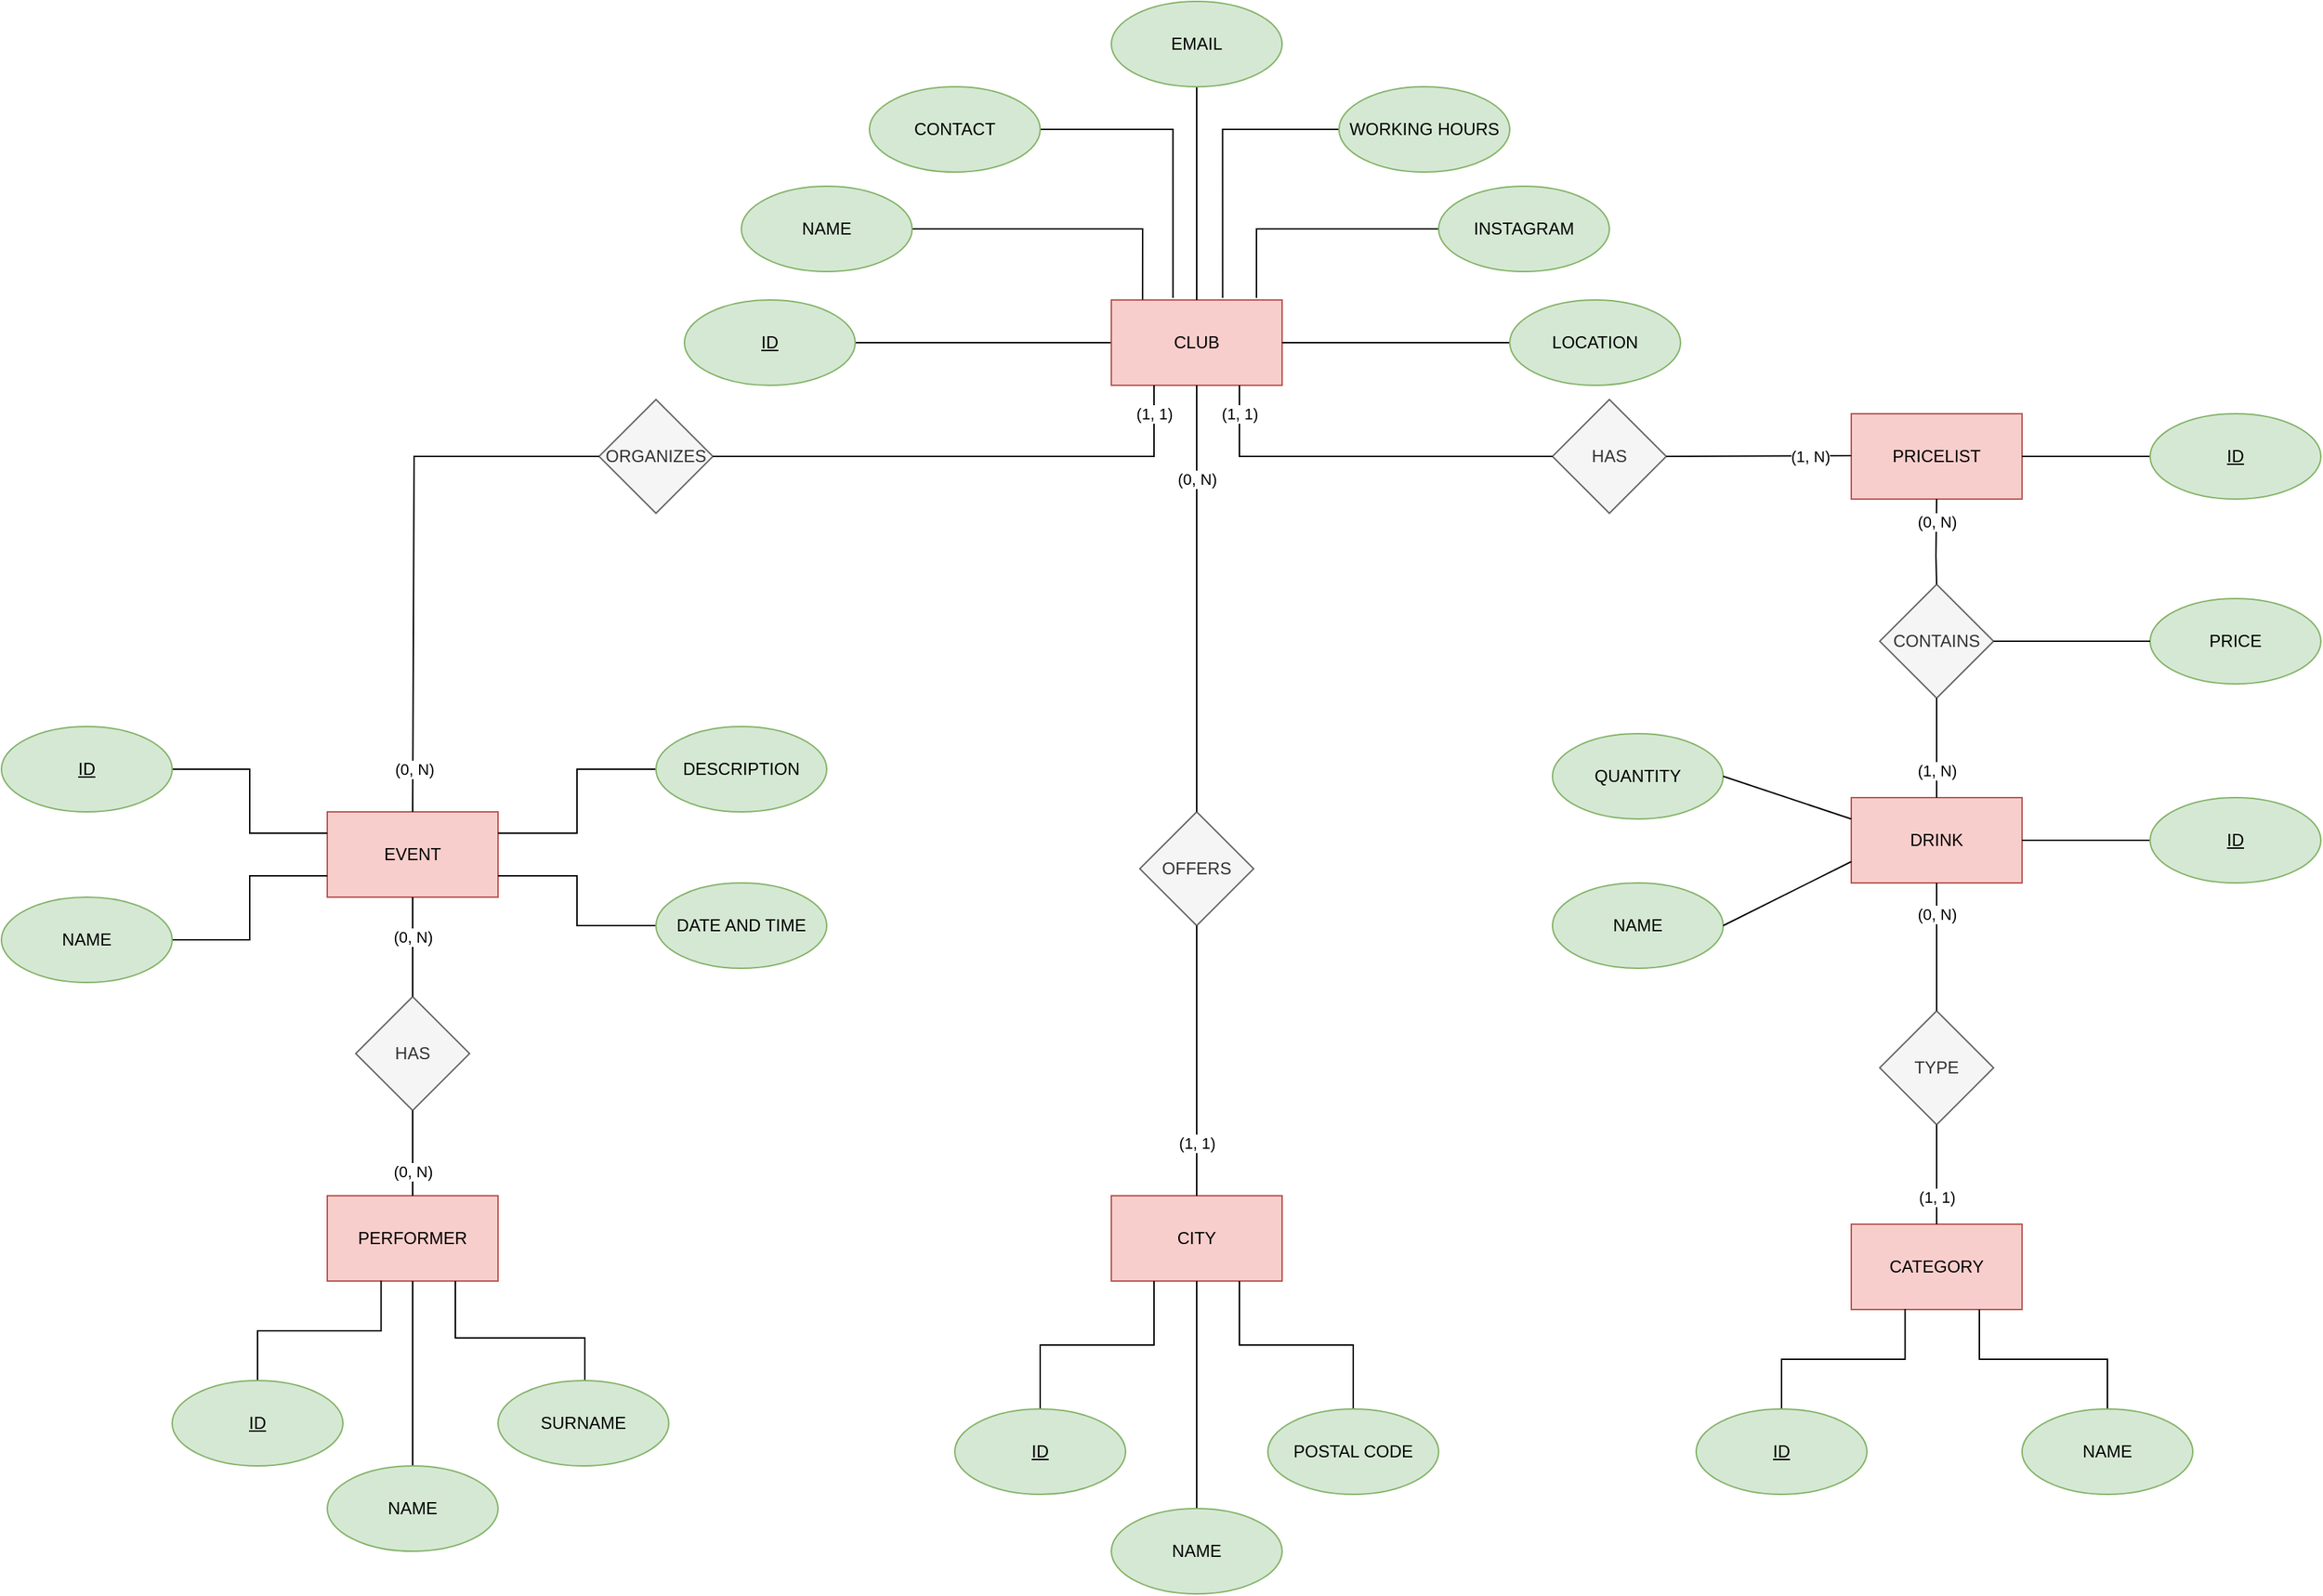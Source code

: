 <mxfile version="18.1.3" type="device"><diagram id="TFZrfSFEtzZSUkjYaryk" name="Page-2"><mxGraphModel dx="3529" dy="1405" grid="1" gridSize="10" guides="1" tooltips="1" connect="1" arrows="1" fold="1" page="1" pageScale="1" pageWidth="827" pageHeight="1169" math="0" shadow="0"><root><mxCell id="wjqZjNH-NpAE3BoInz0Q-0"/><mxCell id="wjqZjNH-NpAE3BoInz0Q-1" parent="wjqZjNH-NpAE3BoInz0Q-0"/><mxCell id="Mx-BfsIi_uZU-xRr9cZ9-2" value="" style="edgeStyle=orthogonalEdgeStyle;rounded=0;orthogonalLoop=1;jettySize=auto;html=1;endArrow=none;endFill=0;entryX=0;entryY=0.5;entryDx=0;entryDy=0;" parent="wjqZjNH-NpAE3BoInz0Q-1" source="pXuT4NApcbPFp2GZSq1p-11" target="z1n1XaBADP9Pl6KTv12y-0" edge="1"><mxGeometry relative="1" as="geometry"/></mxCell><mxCell id="pXuT4NApcbPFp2GZSq1p-11" value="&lt;u&gt;ID&lt;/u&gt;" style="ellipse;whiteSpace=wrap;html=1;fillColor=#d5e8d4;strokeColor=#82b366;" parent="wjqZjNH-NpAE3BoInz0Q-1" vertex="1"><mxGeometry x="460" y="250" width="120" height="60" as="geometry"/></mxCell><mxCell id="z1n1XaBADP9Pl6KTv12y-0" value="CLUB" style="rounded=0;whiteSpace=wrap;html=1;fillColor=#f8cecc;strokeColor=#b85450;" vertex="1" parent="wjqZjNH-NpAE3BoInz0Q-1"><mxGeometry x="760" y="250" width="120" height="60" as="geometry"/></mxCell><mxCell id="z1n1XaBADP9Pl6KTv12y-1" value="" style="edgeStyle=orthogonalEdgeStyle;rounded=0;orthogonalLoop=1;jettySize=auto;html=1;endArrow=none;endFill=0;entryX=0.183;entryY=-0.004;entryDx=0;entryDy=0;entryPerimeter=0;" edge="1" parent="wjqZjNH-NpAE3BoInz0Q-1" source="z1n1XaBADP9Pl6KTv12y-2" target="z1n1XaBADP9Pl6KTv12y-0"><mxGeometry relative="1" as="geometry"><mxPoint x="830" y="110" as="targetPoint"/></mxGeometry></mxCell><mxCell id="z1n1XaBADP9Pl6KTv12y-2" value="NAME" style="ellipse;whiteSpace=wrap;html=1;fillColor=#d5e8d4;strokeColor=#82b366;" vertex="1" parent="wjqZjNH-NpAE3BoInz0Q-1"><mxGeometry x="500" y="170" width="120" height="60" as="geometry"/></mxCell><mxCell id="z1n1XaBADP9Pl6KTv12y-3" value="" style="edgeStyle=orthogonalEdgeStyle;rounded=0;orthogonalLoop=1;jettySize=auto;html=1;endArrow=none;endFill=0;entryX=0.652;entryY=-0.025;entryDx=0;entryDy=0;entryPerimeter=0;" edge="1" parent="wjqZjNH-NpAE3BoInz0Q-1" source="z1n1XaBADP9Pl6KTv12y-4" target="z1n1XaBADP9Pl6KTv12y-0"><mxGeometry relative="1" as="geometry"><mxPoint x="850" y="170" as="targetPoint"/></mxGeometry></mxCell><mxCell id="z1n1XaBADP9Pl6KTv12y-4" value="WORKING HOURS" style="ellipse;whiteSpace=wrap;html=1;fillColor=#d5e8d4;strokeColor=#82b366;" vertex="1" parent="wjqZjNH-NpAE3BoInz0Q-1"><mxGeometry x="920" y="100" width="120" height="60" as="geometry"/></mxCell><mxCell id="z1n1XaBADP9Pl6KTv12y-5" value="" style="edgeStyle=orthogonalEdgeStyle;rounded=0;orthogonalLoop=1;jettySize=auto;html=1;endArrow=none;endFill=0;entryX=1;entryY=0.5;entryDx=0;entryDy=0;" edge="1" parent="wjqZjNH-NpAE3BoInz0Q-1" source="z1n1XaBADP9Pl6KTv12y-6" target="z1n1XaBADP9Pl6KTv12y-0"><mxGeometry relative="1" as="geometry"><mxPoint x="950" y="270" as="targetPoint"/></mxGeometry></mxCell><mxCell id="z1n1XaBADP9Pl6KTv12y-6" value="LOCATION" style="ellipse;whiteSpace=wrap;html=1;fillColor=#d5e8d4;strokeColor=#82b366;" vertex="1" parent="wjqZjNH-NpAE3BoInz0Q-1"><mxGeometry x="1040" y="250" width="120" height="60" as="geometry"/></mxCell><mxCell id="z1n1XaBADP9Pl6KTv12y-7" value="" style="edgeStyle=orthogonalEdgeStyle;rounded=0;orthogonalLoop=1;jettySize=auto;html=1;endArrow=none;endFill=0;entryX=0.361;entryY=-0.025;entryDx=0;entryDy=0;entryPerimeter=0;" edge="1" parent="wjqZjNH-NpAE3BoInz0Q-1" source="z1n1XaBADP9Pl6KTv12y-8" target="z1n1XaBADP9Pl6KTv12y-0"><mxGeometry relative="1" as="geometry"><mxPoint x="630" y="100" as="targetPoint"/></mxGeometry></mxCell><mxCell id="z1n1XaBADP9Pl6KTv12y-8" value="CONTACT" style="ellipse;whiteSpace=wrap;html=1;fillColor=#d5e8d4;strokeColor=#82b366;" vertex="1" parent="wjqZjNH-NpAE3BoInz0Q-1"><mxGeometry x="590" y="100" width="120" height="60" as="geometry"/></mxCell><mxCell id="z1n1XaBADP9Pl6KTv12y-9" value="" style="edgeStyle=orthogonalEdgeStyle;rounded=0;orthogonalLoop=1;jettySize=auto;html=1;endArrow=none;endFill=0;entryX=0.5;entryY=0;entryDx=0;entryDy=0;" edge="1" parent="wjqZjNH-NpAE3BoInz0Q-1" source="z1n1XaBADP9Pl6KTv12y-10" target="z1n1XaBADP9Pl6KTv12y-0"><mxGeometry relative="1" as="geometry"><mxPoint x="745" y="150" as="targetPoint"/></mxGeometry></mxCell><mxCell id="z1n1XaBADP9Pl6KTv12y-10" value="EMAIL" style="ellipse;whiteSpace=wrap;html=1;fillColor=#d5e8d4;strokeColor=#82b366;" vertex="1" parent="wjqZjNH-NpAE3BoInz0Q-1"><mxGeometry x="760" y="40" width="120" height="60" as="geometry"/></mxCell><mxCell id="z1n1XaBADP9Pl6KTv12y-11" value="" style="edgeStyle=orthogonalEdgeStyle;rounded=0;orthogonalLoop=1;jettySize=auto;html=1;endArrow=none;endFill=0;entryX=0.85;entryY=-0.025;entryDx=0;entryDy=0;entryPerimeter=0;" edge="1" parent="wjqZjNH-NpAE3BoInz0Q-1" source="z1n1XaBADP9Pl6KTv12y-12" target="z1n1XaBADP9Pl6KTv12y-0"><mxGeometry relative="1" as="geometry"><mxPoint x="940" y="130" as="targetPoint"/></mxGeometry></mxCell><mxCell id="z1n1XaBADP9Pl6KTv12y-12" value="INSTAGRAM" style="ellipse;whiteSpace=wrap;html=1;fillColor=#d5e8d4;strokeColor=#82b366;" vertex="1" parent="wjqZjNH-NpAE3BoInz0Q-1"><mxGeometry x="990" y="170" width="120" height="60" as="geometry"/></mxCell><mxCell id="z1n1XaBADP9Pl6KTv12y-13" value="OFFERS" style="rhombus;whiteSpace=wrap;html=1;fillColor=#f5f5f5;fontColor=#333333;strokeColor=#666666;" vertex="1" parent="wjqZjNH-NpAE3BoInz0Q-1"><mxGeometry x="780" y="610" width="80" height="80" as="geometry"/></mxCell><mxCell id="z1n1XaBADP9Pl6KTv12y-14" value="" style="endArrow=none;html=1;rounded=0;exitX=0.5;exitY=1;exitDx=0;exitDy=0;entryX=0.5;entryY=0;entryDx=0;entryDy=0;" edge="1" parent="wjqZjNH-NpAE3BoInz0Q-1" source="z1n1XaBADP9Pl6KTv12y-0" target="z1n1XaBADP9Pl6KTv12y-13"><mxGeometry width="50" height="50" relative="1" as="geometry"><mxPoint x="819.5" y="590" as="sourcePoint"/><mxPoint x="819.5" y="720" as="targetPoint"/></mxGeometry></mxCell><mxCell id="z1n1XaBADP9Pl6KTv12y-15" value="(0, N)" style="edgeLabel;html=1;align=center;verticalAlign=middle;resizable=0;points=[];" vertex="1" connectable="0" parent="z1n1XaBADP9Pl6KTv12y-14"><mxGeometry x="-0.585" y="3" relative="1" as="geometry"><mxPoint x="-3" y="3" as="offset"/></mxGeometry></mxCell><mxCell id="z1n1XaBADP9Pl6KTv12y-17" value="CITY" style="rounded=0;whiteSpace=wrap;html=1;fillColor=#f8cecc;strokeColor=#b85450;" vertex="1" parent="wjqZjNH-NpAE3BoInz0Q-1"><mxGeometry x="760" y="880" width="120" height="60" as="geometry"/></mxCell><mxCell id="z1n1XaBADP9Pl6KTv12y-21" value="" style="edgeStyle=orthogonalEdgeStyle;rounded=0;orthogonalLoop=1;jettySize=auto;html=1;endArrow=none;endFill=0;entryX=0.25;entryY=1;entryDx=0;entryDy=0;" edge="1" parent="wjqZjNH-NpAE3BoInz0Q-1" source="z1n1XaBADP9Pl6KTv12y-22" target="z1n1XaBADP9Pl6KTv12y-17"><mxGeometry relative="1" as="geometry"><mxPoint x="850" y="1060" as="targetPoint"/></mxGeometry></mxCell><mxCell id="z1n1XaBADP9Pl6KTv12y-22" value="&lt;u&gt;ID&lt;/u&gt;" style="ellipse;whiteSpace=wrap;html=1;fillColor=#d5e8d4;strokeColor=#82b366;" vertex="1" parent="wjqZjNH-NpAE3BoInz0Q-1"><mxGeometry x="650" y="1030" width="120" height="60" as="geometry"/></mxCell><mxCell id="z1n1XaBADP9Pl6KTv12y-23" value="" style="edgeStyle=orthogonalEdgeStyle;rounded=0;orthogonalLoop=1;jettySize=auto;html=1;endArrow=none;endFill=0;" edge="1" parent="wjqZjNH-NpAE3BoInz0Q-1" source="z1n1XaBADP9Pl6KTv12y-24"><mxGeometry relative="1" as="geometry"><mxPoint x="820" y="940" as="targetPoint"/></mxGeometry></mxCell><mxCell id="z1n1XaBADP9Pl6KTv12y-24" value="NAME" style="ellipse;whiteSpace=wrap;html=1;fillColor=#d5e8d4;strokeColor=#82b366;" vertex="1" parent="wjqZjNH-NpAE3BoInz0Q-1"><mxGeometry x="760" y="1100" width="120" height="60" as="geometry"/></mxCell><mxCell id="z1n1XaBADP9Pl6KTv12y-26" value="" style="edgeStyle=orthogonalEdgeStyle;rounded=0;orthogonalLoop=1;jettySize=auto;html=1;endArrow=none;endFill=0;entryX=0.75;entryY=1;entryDx=0;entryDy=0;" edge="1" parent="wjqZjNH-NpAE3BoInz0Q-1" source="z1n1XaBADP9Pl6KTv12y-27" target="z1n1XaBADP9Pl6KTv12y-17"><mxGeometry relative="1" as="geometry"><mxPoint x="980" y="870" as="targetPoint"/></mxGeometry></mxCell><mxCell id="z1n1XaBADP9Pl6KTv12y-27" value="POSTAL CODE" style="ellipse;whiteSpace=wrap;html=1;fillColor=#d5e8d4;strokeColor=#82b366;" vertex="1" parent="wjqZjNH-NpAE3BoInz0Q-1"><mxGeometry x="870" y="1030" width="120" height="60" as="geometry"/></mxCell><mxCell id="z1n1XaBADP9Pl6KTv12y-28" value="CATEGORY" style="rounded=0;whiteSpace=wrap;html=1;fillColor=#f8cecc;strokeColor=#b85450;" vertex="1" parent="wjqZjNH-NpAE3BoInz0Q-1"><mxGeometry x="1280" y="900" width="120" height="60" as="geometry"/></mxCell><mxCell id="z1n1XaBADP9Pl6KTv12y-29" value="" style="edgeStyle=orthogonalEdgeStyle;rounded=0;orthogonalLoop=1;jettySize=auto;html=1;endArrow=none;endFill=0;entryX=0.315;entryY=0.996;entryDx=0;entryDy=0;entryPerimeter=0;" edge="1" parent="wjqZjNH-NpAE3BoInz0Q-1" source="z1n1XaBADP9Pl6KTv12y-30" target="z1n1XaBADP9Pl6KTv12y-28"><mxGeometry relative="1" as="geometry"><mxPoint x="1311" y="940" as="targetPoint"/></mxGeometry></mxCell><mxCell id="z1n1XaBADP9Pl6KTv12y-30" value="&lt;u&gt;ID&lt;/u&gt;" style="ellipse;whiteSpace=wrap;html=1;fillColor=#d5e8d4;strokeColor=#82b366;" vertex="1" parent="wjqZjNH-NpAE3BoInz0Q-1"><mxGeometry x="1171" y="1030" width="120" height="60" as="geometry"/></mxCell><mxCell id="z1n1XaBADP9Pl6KTv12y-31" value="" style="edgeStyle=orthogonalEdgeStyle;rounded=0;orthogonalLoop=1;jettySize=auto;html=1;endArrow=none;endFill=0;entryX=0.75;entryY=1;entryDx=0;entryDy=0;" edge="1" parent="wjqZjNH-NpAE3BoInz0Q-1" source="z1n1XaBADP9Pl6KTv12y-32" target="z1n1XaBADP9Pl6KTv12y-28"><mxGeometry relative="1" as="geometry"><mxPoint x="1360" y="940" as="targetPoint"/></mxGeometry></mxCell><mxCell id="z1n1XaBADP9Pl6KTv12y-32" value="NAME" style="ellipse;whiteSpace=wrap;html=1;fillColor=#d5e8d4;strokeColor=#82b366;" vertex="1" parent="wjqZjNH-NpAE3BoInz0Q-1"><mxGeometry x="1400" y="1030" width="120" height="60" as="geometry"/></mxCell><mxCell id="z1n1XaBADP9Pl6KTv12y-33" value="DRINK" style="rounded=0;whiteSpace=wrap;html=1;fillColor=#f8cecc;strokeColor=#b85450;" vertex="1" parent="wjqZjNH-NpAE3BoInz0Q-1"><mxGeometry x="1280" y="600" width="120" height="60" as="geometry"/></mxCell><mxCell id="z1n1XaBADP9Pl6KTv12y-34" value="TYPE" style="rhombus;whiteSpace=wrap;html=1;fillColor=#f5f5f5;fontColor=#333333;strokeColor=#666666;" vertex="1" parent="wjqZjNH-NpAE3BoInz0Q-1"><mxGeometry x="1300" y="750" width="80" height="80" as="geometry"/></mxCell><mxCell id="z1n1XaBADP9Pl6KTv12y-35" value="" style="endArrow=none;html=1;rounded=0;entryX=0.5;entryY=0;entryDx=0;entryDy=0;exitX=0.5;exitY=1;exitDx=0;exitDy=0;" edge="1" parent="wjqZjNH-NpAE3BoInz0Q-1" target="z1n1XaBADP9Pl6KTv12y-34" source="z1n1XaBADP9Pl6KTv12y-33"><mxGeometry width="50" height="50" relative="1" as="geometry"><mxPoint x="1340" y="620" as="sourcePoint"/><mxPoint x="1339.5" y="750" as="targetPoint"/></mxGeometry></mxCell><mxCell id="z1n1XaBADP9Pl6KTv12y-36" value="(0, N)" style="edgeLabel;html=1;align=center;verticalAlign=middle;resizable=0;points=[];" vertex="1" connectable="0" parent="z1n1XaBADP9Pl6KTv12y-35"><mxGeometry x="-0.585" y="3" relative="1" as="geometry"><mxPoint x="-3" y="3" as="offset"/></mxGeometry></mxCell><mxCell id="z1n1XaBADP9Pl6KTv12y-39" value="" style="edgeStyle=orthogonalEdgeStyle;rounded=0;orthogonalLoop=1;jettySize=auto;html=1;endArrow=none;endFill=0;entryX=1;entryY=0.5;entryDx=0;entryDy=0;" edge="1" parent="wjqZjNH-NpAE3BoInz0Q-1" source="z1n1XaBADP9Pl6KTv12y-40" target="z1n1XaBADP9Pl6KTv12y-33"><mxGeometry relative="1" as="geometry"><mxPoint x="1606.8" y="630.0" as="targetPoint"/></mxGeometry></mxCell><mxCell id="z1n1XaBADP9Pl6KTv12y-40" value="&lt;u&gt;ID&lt;/u&gt;" style="ellipse;whiteSpace=wrap;html=1;fillColor=#d5e8d4;strokeColor=#82b366;" vertex="1" parent="wjqZjNH-NpAE3BoInz0Q-1"><mxGeometry x="1490" y="600" width="120" height="60" as="geometry"/></mxCell><mxCell id="z1n1XaBADP9Pl6KTv12y-41" value="QUANTITY" style="ellipse;whiteSpace=wrap;html=1;fillColor=#d5e8d4;strokeColor=#82b366;" vertex="1" parent="wjqZjNH-NpAE3BoInz0Q-1"><mxGeometry x="1070" y="555" width="120" height="60" as="geometry"/></mxCell><mxCell id="z1n1XaBADP9Pl6KTv12y-42" value="" style="endArrow=none;html=1;rounded=0;entryX=0;entryY=0.25;entryDx=0;entryDy=0;exitX=1;exitY=0.5;exitDx=0;exitDy=0;" edge="1" parent="wjqZjNH-NpAE3BoInz0Q-1" source="z1n1XaBADP9Pl6KTv12y-41" target="z1n1XaBADP9Pl6KTv12y-33"><mxGeometry width="50" height="50" relative="1" as="geometry"><mxPoint x="1156" y="630" as="sourcePoint"/><mxPoint x="1040" y="540" as="targetPoint"/><Array as="points"/></mxGeometry></mxCell><mxCell id="z1n1XaBADP9Pl6KTv12y-45" value="PRICELIST" style="rounded=0;whiteSpace=wrap;html=1;fillColor=#f8cecc;strokeColor=#b85450;" vertex="1" parent="wjqZjNH-NpAE3BoInz0Q-1"><mxGeometry x="1280" y="330" width="120" height="60" as="geometry"/></mxCell><mxCell id="z1n1XaBADP9Pl6KTv12y-46" value="" style="edgeStyle=orthogonalEdgeStyle;rounded=0;orthogonalLoop=1;jettySize=auto;html=1;endArrow=none;endFill=0;entryX=1;entryY=0.5;entryDx=0;entryDy=0;" edge="1" parent="wjqZjNH-NpAE3BoInz0Q-1" source="z1n1XaBADP9Pl6KTv12y-47"><mxGeometry relative="1" as="geometry"><mxPoint x="1400" y="360" as="targetPoint"/></mxGeometry></mxCell><mxCell id="z1n1XaBADP9Pl6KTv12y-47" value="&lt;u&gt;ID&lt;/u&gt;" style="ellipse;whiteSpace=wrap;html=1;fillColor=#d5e8d4;strokeColor=#82b366;" vertex="1" parent="wjqZjNH-NpAE3BoInz0Q-1"><mxGeometry x="1490" y="330" width="120" height="60" as="geometry"/></mxCell><mxCell id="z1n1XaBADP9Pl6KTv12y-48" value="CONTAINS" style="rhombus;whiteSpace=wrap;html=1;fillColor=#f5f5f5;fontColor=#333333;strokeColor=#666666;" vertex="1" parent="wjqZjNH-NpAE3BoInz0Q-1"><mxGeometry x="1300" y="450" width="80" height="80" as="geometry"/></mxCell><mxCell id="z1n1XaBADP9Pl6KTv12y-49" value="" style="endArrow=none;html=1;rounded=0;entryX=0.5;entryY=0;entryDx=0;entryDy=0;exitX=0.5;exitY=1;exitDx=0;exitDy=0;" edge="1" parent="wjqZjNH-NpAE3BoInz0Q-1" source="z1n1XaBADP9Pl6KTv12y-45" target="z1n1XaBADP9Pl6KTv12y-48"><mxGeometry width="50" height="50" relative="1" as="geometry"><mxPoint x="1340" y="390" as="sourcePoint"/><mxPoint x="1339.5" y="460" as="targetPoint"/><Array as="points"><mxPoint x="1339.5" y="430"/></Array></mxGeometry></mxCell><mxCell id="z1n1XaBADP9Pl6KTv12y-50" value="(0, N)" style="edgeLabel;html=1;align=center;verticalAlign=middle;resizable=0;points=[];" vertex="1" connectable="0" parent="z1n1XaBADP9Pl6KTv12y-49"><mxGeometry x="-0.585" y="3" relative="1" as="geometry"><mxPoint x="-3" y="3" as="offset"/></mxGeometry></mxCell><mxCell id="z1n1XaBADP9Pl6KTv12y-62" value="" style="endArrow=none;html=1;rounded=0;entryX=0.5;entryY=0;entryDx=0;entryDy=0;exitX=0.5;exitY=1;exitDx=0;exitDy=0;" edge="1" parent="wjqZjNH-NpAE3BoInz0Q-1" source="z1n1XaBADP9Pl6KTv12y-13" target="z1n1XaBADP9Pl6KTv12y-17"><mxGeometry width="50" height="50" relative="1" as="geometry"><mxPoint x="709.5" y="800" as="sourcePoint"/><mxPoint x="709.5" y="920" as="targetPoint"/></mxGeometry></mxCell><mxCell id="z1n1XaBADP9Pl6KTv12y-63" value="(1, 1)" style="edgeLabel;html=1;align=center;verticalAlign=middle;resizable=0;points=[];" vertex="1" connectable="0" parent="z1n1XaBADP9Pl6KTv12y-62"><mxGeometry x="0.467" y="-3" relative="1" as="geometry"><mxPoint x="3" y="13" as="offset"/></mxGeometry></mxCell><mxCell id="z1n1XaBADP9Pl6KTv12y-64" value="" style="endArrow=none;html=1;rounded=0;entryX=0.5;entryY=0;entryDx=0;entryDy=0;exitX=0.5;exitY=1;exitDx=0;exitDy=0;" edge="1" parent="wjqZjNH-NpAE3BoInz0Q-1" source="z1n1XaBADP9Pl6KTv12y-34" target="z1n1XaBADP9Pl6KTv12y-28"><mxGeometry width="50" height="50" relative="1" as="geometry"><mxPoint x="1339.5" y="830" as="sourcePoint"/><mxPoint x="1340" y="900" as="targetPoint"/></mxGeometry></mxCell><mxCell id="z1n1XaBADP9Pl6KTv12y-65" value="(1, 1)" style="edgeLabel;html=1;align=center;verticalAlign=middle;resizable=0;points=[];" vertex="1" connectable="0" parent="z1n1XaBADP9Pl6KTv12y-64"><mxGeometry x="0.467" y="-3" relative="1" as="geometry"><mxPoint x="3" y="-1" as="offset"/></mxGeometry></mxCell><mxCell id="z1n1XaBADP9Pl6KTv12y-66" value="" style="endArrow=none;html=1;rounded=0;entryX=0.5;entryY=0;entryDx=0;entryDy=0;exitX=0.5;exitY=1;exitDx=0;exitDy=0;" edge="1" parent="wjqZjNH-NpAE3BoInz0Q-1" source="z1n1XaBADP9Pl6KTv12y-48" target="z1n1XaBADP9Pl6KTv12y-33"><mxGeometry width="50" height="50" relative="1" as="geometry"><mxPoint x="1430" y="480" as="sourcePoint"/><mxPoint x="1430" y="600" as="targetPoint"/></mxGeometry></mxCell><mxCell id="z1n1XaBADP9Pl6KTv12y-67" value="(1, N)" style="edgeLabel;html=1;align=center;verticalAlign=middle;resizable=0;points=[];" vertex="1" connectable="0" parent="z1n1XaBADP9Pl6KTv12y-66"><mxGeometry x="0.467" y="-3" relative="1" as="geometry"><mxPoint x="3" y="-1" as="offset"/></mxGeometry></mxCell><mxCell id="z1n1XaBADP9Pl6KTv12y-68" value="PRICE" style="ellipse;whiteSpace=wrap;html=1;fillColor=#d5e8d4;strokeColor=#82b366;" vertex="1" parent="wjqZjNH-NpAE3BoInz0Q-1"><mxGeometry x="1490" y="460" width="120" height="60" as="geometry"/></mxCell><mxCell id="z1n1XaBADP9Pl6KTv12y-69" value="" style="endArrow=none;html=1;rounded=0;entryX=1;entryY=0.5;entryDx=0;entryDy=0;exitX=0;exitY=0.5;exitDx=0;exitDy=0;" edge="1" parent="wjqZjNH-NpAE3BoInz0Q-1" source="z1n1XaBADP9Pl6KTv12y-68" target="z1n1XaBADP9Pl6KTv12y-48"><mxGeometry width="50" height="50" relative="1" as="geometry"><mxPoint x="1500" y="490" as="sourcePoint"/><mxPoint x="1380" y="480" as="targetPoint"/><Array as="points"/></mxGeometry></mxCell><mxCell id="z1n1XaBADP9Pl6KTv12y-70" value="HAS" style="rhombus;whiteSpace=wrap;html=1;fillColor=#f5f5f5;fontColor=#333333;strokeColor=#666666;" vertex="1" parent="wjqZjNH-NpAE3BoInz0Q-1"><mxGeometry x="1070" y="320" width="80" height="80" as="geometry"/></mxCell><mxCell id="z1n1XaBADP9Pl6KTv12y-73" value="" style="endArrow=none;html=1;rounded=0;entryX=0;entryY=0.5;entryDx=0;entryDy=0;exitX=1;exitY=0.5;exitDx=0;exitDy=0;" edge="1" parent="wjqZjNH-NpAE3BoInz0Q-1" source="z1n1XaBADP9Pl6KTv12y-70"><mxGeometry width="50" height="50" relative="1" as="geometry"><mxPoint x="1110" y="359.5" as="sourcePoint"/><mxPoint x="1280" y="359.5" as="targetPoint"/></mxGeometry></mxCell><mxCell id="z1n1XaBADP9Pl6KTv12y-74" value="(1, N)" style="edgeLabel;html=1;align=center;verticalAlign=middle;resizable=0;points=[];" vertex="1" connectable="0" parent="z1n1XaBADP9Pl6KTv12y-73"><mxGeometry x="0.467" y="-3" relative="1" as="geometry"><mxPoint x="5" y="-3" as="offset"/></mxGeometry></mxCell><mxCell id="z1n1XaBADP9Pl6KTv12y-79" value="" style="endArrow=none;html=1;rounded=0;entryX=0;entryY=0.5;entryDx=0;entryDy=0;exitX=0.75;exitY=1;exitDx=0;exitDy=0;" edge="1" parent="wjqZjNH-NpAE3BoInz0Q-1" source="z1n1XaBADP9Pl6KTv12y-0" target="z1n1XaBADP9Pl6KTv12y-70"><mxGeometry width="50" height="50" relative="1" as="geometry"><mxPoint x="870" y="330" as="sourcePoint"/><mxPoint x="870" y="430" as="targetPoint"/><Array as="points"><mxPoint x="850" y="360"/></Array></mxGeometry></mxCell><mxCell id="z1n1XaBADP9Pl6KTv12y-80" value="(1, 1)" style="edgeLabel;html=1;align=center;verticalAlign=middle;resizable=0;points=[];" vertex="1" connectable="0" parent="z1n1XaBADP9Pl6KTv12y-79"><mxGeometry x="0.467" y="-3" relative="1" as="geometry"><mxPoint x="-148" y="-33" as="offset"/></mxGeometry></mxCell><mxCell id="z1n1XaBADP9Pl6KTv12y-81" value="PERFORMER" style="rounded=0;whiteSpace=wrap;html=1;fillColor=#f8cecc;strokeColor=#b85450;" vertex="1" parent="wjqZjNH-NpAE3BoInz0Q-1"><mxGeometry x="209" y="880" width="120" height="60" as="geometry"/></mxCell><mxCell id="z1n1XaBADP9Pl6KTv12y-82" value="" style="edgeStyle=orthogonalEdgeStyle;rounded=0;orthogonalLoop=1;jettySize=auto;html=1;endArrow=none;endFill=0;entryX=0.315;entryY=0.996;entryDx=0;entryDy=0;entryPerimeter=0;" edge="1" parent="wjqZjNH-NpAE3BoInz0Q-1" source="z1n1XaBADP9Pl6KTv12y-83" target="z1n1XaBADP9Pl6KTv12y-81"><mxGeometry relative="1" as="geometry"><mxPoint x="240" y="920" as="targetPoint"/></mxGeometry></mxCell><mxCell id="z1n1XaBADP9Pl6KTv12y-83" value="&lt;u&gt;ID&lt;/u&gt;" style="ellipse;whiteSpace=wrap;html=1;fillColor=#d5e8d4;strokeColor=#82b366;" vertex="1" parent="wjqZjNH-NpAE3BoInz0Q-1"><mxGeometry x="100" y="1010" width="120" height="60" as="geometry"/></mxCell><mxCell id="z1n1XaBADP9Pl6KTv12y-84" value="" style="edgeStyle=orthogonalEdgeStyle;rounded=0;orthogonalLoop=1;jettySize=auto;html=1;endArrow=none;endFill=0;entryX=0.5;entryY=1;entryDx=0;entryDy=0;" edge="1" parent="wjqZjNH-NpAE3BoInz0Q-1" source="z1n1XaBADP9Pl6KTv12y-85" target="z1n1XaBADP9Pl6KTv12y-81"><mxGeometry relative="1" as="geometry"><mxPoint x="289" y="920" as="targetPoint"/></mxGeometry></mxCell><mxCell id="z1n1XaBADP9Pl6KTv12y-85" value="NAME" style="ellipse;whiteSpace=wrap;html=1;fillColor=#d5e8d4;strokeColor=#82b366;" vertex="1" parent="wjqZjNH-NpAE3BoInz0Q-1"><mxGeometry x="209" y="1070" width="120" height="60" as="geometry"/></mxCell><mxCell id="z1n1XaBADP9Pl6KTv12y-87" value="" style="edgeStyle=orthogonalEdgeStyle;rounded=0;orthogonalLoop=1;jettySize=auto;html=1;endArrow=none;endFill=0;entryX=0.75;entryY=1;entryDx=0;entryDy=0;exitX=0.5;exitY=0;exitDx=0;exitDy=0;" edge="1" parent="wjqZjNH-NpAE3BoInz0Q-1" source="z1n1XaBADP9Pl6KTv12y-88" target="z1n1XaBADP9Pl6KTv12y-81"><mxGeometry relative="1" as="geometry"><mxPoint x="413" y="880" as="targetPoint"/><Array as="points"><mxPoint x="390" y="1010"/><mxPoint x="390" y="980"/><mxPoint x="299" y="980"/></Array></mxGeometry></mxCell><mxCell id="z1n1XaBADP9Pl6KTv12y-88" value="SURNAME" style="ellipse;whiteSpace=wrap;html=1;fillColor=#d5e8d4;strokeColor=#82b366;" vertex="1" parent="wjqZjNH-NpAE3BoInz0Q-1"><mxGeometry x="329" y="1010" width="120" height="60" as="geometry"/></mxCell><mxCell id="z1n1XaBADP9Pl6KTv12y-89" value="EVENT" style="rounded=0;whiteSpace=wrap;html=1;fillColor=#f8cecc;strokeColor=#b85450;" vertex="1" parent="wjqZjNH-NpAE3BoInz0Q-1"><mxGeometry x="209" y="610" width="120" height="60" as="geometry"/></mxCell><mxCell id="z1n1XaBADP9Pl6KTv12y-90" value="" style="edgeStyle=orthogonalEdgeStyle;rounded=0;orthogonalLoop=1;jettySize=auto;html=1;endArrow=none;endFill=0;exitX=1;exitY=0.5;exitDx=0;exitDy=0;entryX=0;entryY=0.25;entryDx=0;entryDy=0;" edge="1" parent="wjqZjNH-NpAE3BoInz0Q-1" source="z1n1XaBADP9Pl6KTv12y-91" target="z1n1XaBADP9Pl6KTv12y-89"><mxGeometry relative="1" as="geometry"><mxPoint x="169" y="530" as="targetPoint"/></mxGeometry></mxCell><mxCell id="z1n1XaBADP9Pl6KTv12y-91" value="&lt;u&gt;ID&lt;/u&gt;" style="ellipse;whiteSpace=wrap;html=1;fillColor=#d5e8d4;strokeColor=#82b366;" vertex="1" parent="wjqZjNH-NpAE3BoInz0Q-1"><mxGeometry x="-20" y="550" width="120" height="60" as="geometry"/></mxCell><mxCell id="z1n1XaBADP9Pl6KTv12y-92" value="" style="edgeStyle=orthogonalEdgeStyle;rounded=0;orthogonalLoop=1;jettySize=auto;html=1;endArrow=none;endFill=0;entryX=1;entryY=0.25;entryDx=0;entryDy=0;exitX=0;exitY=0.5;exitDx=0;exitDy=0;" edge="1" parent="wjqZjNH-NpAE3BoInz0Q-1" source="z1n1XaBADP9Pl6KTv12y-93" target="z1n1XaBADP9Pl6KTv12y-89"><mxGeometry relative="1" as="geometry"><mxPoint x="449" y="540" as="targetPoint"/></mxGeometry></mxCell><mxCell id="z1n1XaBADP9Pl6KTv12y-93" value="DESCRIPTION" style="ellipse;whiteSpace=wrap;html=1;fillColor=#d5e8d4;strokeColor=#82b366;" vertex="1" parent="wjqZjNH-NpAE3BoInz0Q-1"><mxGeometry x="440" y="550" width="120" height="60" as="geometry"/></mxCell><mxCell id="z1n1XaBADP9Pl6KTv12y-94" value="HAS" style="rhombus;whiteSpace=wrap;html=1;fillColor=#f5f5f5;fontColor=#333333;strokeColor=#666666;" vertex="1" parent="wjqZjNH-NpAE3BoInz0Q-1"><mxGeometry x="229" y="740" width="80" height="80" as="geometry"/></mxCell><mxCell id="z1n1XaBADP9Pl6KTv12y-95" value="" style="endArrow=none;html=1;rounded=0;entryX=0.5;entryY=0;entryDx=0;entryDy=0;exitX=0.5;exitY=1;exitDx=0;exitDy=0;" edge="1" parent="wjqZjNH-NpAE3BoInz0Q-1" source="z1n1XaBADP9Pl6KTv12y-94" target="z1n1XaBADP9Pl6KTv12y-81"><mxGeometry width="50" height="50" relative="1" as="geometry"><mxPoint x="400" y="800" as="sourcePoint"/><mxPoint x="400" y="900" as="targetPoint"/></mxGeometry></mxCell><mxCell id="z1n1XaBADP9Pl6KTv12y-96" value="(0, N)" style="edgeLabel;html=1;align=center;verticalAlign=middle;resizable=0;points=[];" vertex="1" connectable="0" parent="z1n1XaBADP9Pl6KTv12y-95"><mxGeometry x="0.467" y="-3" relative="1" as="geometry"><mxPoint x="3" y="-1" as="offset"/></mxGeometry></mxCell><mxCell id="z1n1XaBADP9Pl6KTv12y-97" value="" style="endArrow=none;html=1;rounded=0;entryX=0.5;entryY=0;entryDx=0;entryDy=0;exitX=0.5;exitY=1;exitDx=0;exitDy=0;" edge="1" parent="wjqZjNH-NpAE3BoInz0Q-1" source="z1n1XaBADP9Pl6KTv12y-89" target="z1n1XaBADP9Pl6KTv12y-94"><mxGeometry width="50" height="50" relative="1" as="geometry"><mxPoint x="370" y="690" as="sourcePoint"/><mxPoint x="370" y="760" as="targetPoint"/></mxGeometry></mxCell><mxCell id="z1n1XaBADP9Pl6KTv12y-98" value="(0, N)" style="edgeLabel;html=1;align=center;verticalAlign=middle;resizable=0;points=[];" vertex="1" connectable="0" parent="z1n1XaBADP9Pl6KTv12y-97"><mxGeometry x="0.467" y="-3" relative="1" as="geometry"><mxPoint x="3" y="-24" as="offset"/></mxGeometry></mxCell><mxCell id="z1n1XaBADP9Pl6KTv12y-99" value="" style="edgeStyle=orthogonalEdgeStyle;rounded=0;orthogonalLoop=1;jettySize=auto;html=1;endArrow=none;endFill=0;entryX=0;entryY=0.75;entryDx=0;entryDy=0;" edge="1" parent="wjqZjNH-NpAE3BoInz0Q-1" source="z1n1XaBADP9Pl6KTv12y-100" target="z1n1XaBADP9Pl6KTv12y-89"><mxGeometry relative="1" as="geometry"><mxPoint x="-160" y="700" as="targetPoint"/></mxGeometry></mxCell><mxCell id="z1n1XaBADP9Pl6KTv12y-100" value="NAME" style="ellipse;whiteSpace=wrap;html=1;fillColor=#d5e8d4;strokeColor=#82b366;" vertex="1" parent="wjqZjNH-NpAE3BoInz0Q-1"><mxGeometry x="-20" y="670" width="120" height="60" as="geometry"/></mxCell><mxCell id="z1n1XaBADP9Pl6KTv12y-101" value="" style="edgeStyle=orthogonalEdgeStyle;rounded=0;orthogonalLoop=1;jettySize=auto;html=1;endArrow=none;endFill=0;entryX=1;entryY=0.75;entryDx=0;entryDy=0;exitX=0;exitY=0.5;exitDx=0;exitDy=0;" edge="1" parent="wjqZjNH-NpAE3BoInz0Q-1" source="z1n1XaBADP9Pl6KTv12y-102" target="z1n1XaBADP9Pl6KTv12y-89"><mxGeometry relative="1" as="geometry"><mxPoint x="329" y="725" as="targetPoint"/></mxGeometry></mxCell><mxCell id="z1n1XaBADP9Pl6KTv12y-102" value="DATE AND TIME" style="ellipse;whiteSpace=wrap;html=1;fillColor=#d5e8d4;strokeColor=#82b366;" vertex="1" parent="wjqZjNH-NpAE3BoInz0Q-1"><mxGeometry x="440" y="660" width="120" height="60" as="geometry"/></mxCell><mxCell id="z1n1XaBADP9Pl6KTv12y-103" value="ORGANIZES" style="rhombus;whiteSpace=wrap;html=1;fillColor=#f5f5f5;fontColor=#333333;strokeColor=#666666;" vertex="1" parent="wjqZjNH-NpAE3BoInz0Q-1"><mxGeometry x="400" y="320" width="80" height="80" as="geometry"/></mxCell><mxCell id="z1n1XaBADP9Pl6KTv12y-104" value="" style="endArrow=none;html=1;rounded=0;entryX=0.5;entryY=0;entryDx=0;entryDy=0;exitX=0;exitY=0.5;exitDx=0;exitDy=0;" edge="1" parent="wjqZjNH-NpAE3BoInz0Q-1" source="z1n1XaBADP9Pl6KTv12y-103" target="z1n1XaBADP9Pl6KTv12y-89"><mxGeometry width="50" height="50" relative="1" as="geometry"><mxPoint x="279" y="680" as="sourcePoint"/><mxPoint x="279" y="750" as="targetPoint"/><Array as="points"><mxPoint x="270" y="360"/></Array></mxGeometry></mxCell><mxCell id="z1n1XaBADP9Pl6KTv12y-105" value="(0, N)" style="edgeLabel;html=1;align=center;verticalAlign=middle;resizable=0;points=[];" vertex="1" connectable="0" parent="z1n1XaBADP9Pl6KTv12y-104"><mxGeometry x="0.467" y="-3" relative="1" as="geometry"><mxPoint x="3" y="71" as="offset"/></mxGeometry></mxCell><mxCell id="z1n1XaBADP9Pl6KTv12y-107" value="" style="endArrow=none;html=1;rounded=0;entryX=0.25;entryY=1;entryDx=0;entryDy=0;exitX=1;exitY=0.5;exitDx=0;exitDy=0;" edge="1" parent="wjqZjNH-NpAE3BoInz0Q-1" source="z1n1XaBADP9Pl6KTv12y-103" target="z1n1XaBADP9Pl6KTv12y-0"><mxGeometry width="50" height="50" relative="1" as="geometry"><mxPoint x="289" y="690" as="sourcePoint"/><mxPoint x="289" y="760" as="targetPoint"/><Array as="points"><mxPoint x="790" y="360"/></Array></mxGeometry></mxCell><mxCell id="z1n1XaBADP9Pl6KTv12y-108" value="(1, 1)" style="edgeLabel;html=1;align=center;verticalAlign=middle;resizable=0;points=[];" vertex="1" connectable="0" parent="z1n1XaBADP9Pl6KTv12y-107"><mxGeometry x="0.467" y="-3" relative="1" as="geometry"><mxPoint x="46" y="-33" as="offset"/></mxGeometry></mxCell><mxCell id="z1n1XaBADP9Pl6KTv12y-111" value="NAME" style="ellipse;whiteSpace=wrap;html=1;fillColor=#d5e8d4;strokeColor=#82b366;" vertex="1" parent="wjqZjNH-NpAE3BoInz0Q-1"><mxGeometry x="1070" y="660" width="120" height="60" as="geometry"/></mxCell><mxCell id="z1n1XaBADP9Pl6KTv12y-112" value="" style="endArrow=none;html=1;rounded=0;entryX=0;entryY=0.75;entryDx=0;entryDy=0;exitX=1;exitY=0.5;exitDx=0;exitDy=0;" edge="1" parent="wjqZjNH-NpAE3BoInz0Q-1" source="z1n1XaBADP9Pl6KTv12y-111" target="z1n1XaBADP9Pl6KTv12y-33"><mxGeometry width="50" height="50" relative="1" as="geometry"><mxPoint x="1156" y="715" as="sourcePoint"/><mxPoint x="1280" y="700" as="targetPoint"/><Array as="points"/></mxGeometry></mxCell></root></mxGraphModel></diagram></mxfile>